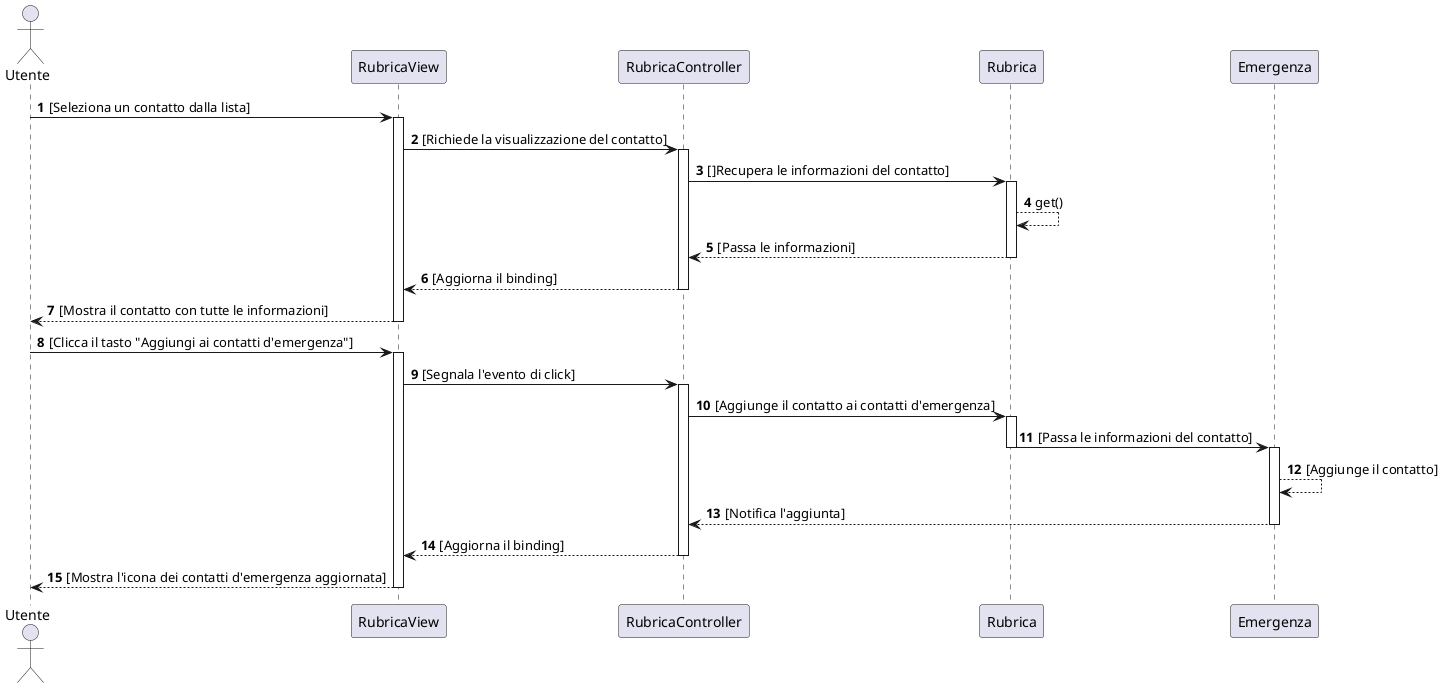 @startuml
autonumber
actor Utente
participant RubricaView
participant RubricaController
participant Rubrica
participant Emergenza

Utente -> RubricaView : [Seleziona un contatto dalla lista]
activate RubricaView
RubricaView -> RubricaController : [Richiede la visualizzazione del contatto]
activate RubricaController
RubricaController -> Rubrica : []Recupera le informazioni del contatto]
activate Rubrica
Rubrica --> Rubrica : get()
Rubrica --> RubricaController : [Passa le informazioni]
deactivate Rubrica
RubricaController --> RubricaView : [Aggiorna il binding]
deactivate RubricaController
RubricaView --> Utente : [Mostra il contatto con tutte le informazioni]
deactivate RubricaView

Utente -> RubricaView : [Clicca il tasto "Aggiungi ai contatti d'emergenza"]
activate RubricaView
RubricaView -> RubricaController : [Segnala l'evento di click]
activate RubricaController
RubricaController -> Rubrica : [Aggiunge il contatto ai contatti d'emergenza]
activate Rubrica
Rubrica -> Emergenza : [Passa le informazioni del contatto]
deactivate Rubrica
activate Emergenza
Emergenza --> Emergenza : [Aggiunge il contatto]

Emergenza --> RubricaController : [Notifica l'aggiunta]
deactivate Emergenza
RubricaController --> RubricaView : [Aggiorna il binding]
deactivate RubricaController
RubricaView --> Utente : [Mostra l'icona dei contatti d'emergenza aggiornata]
deactivate RubricaView
@enduml